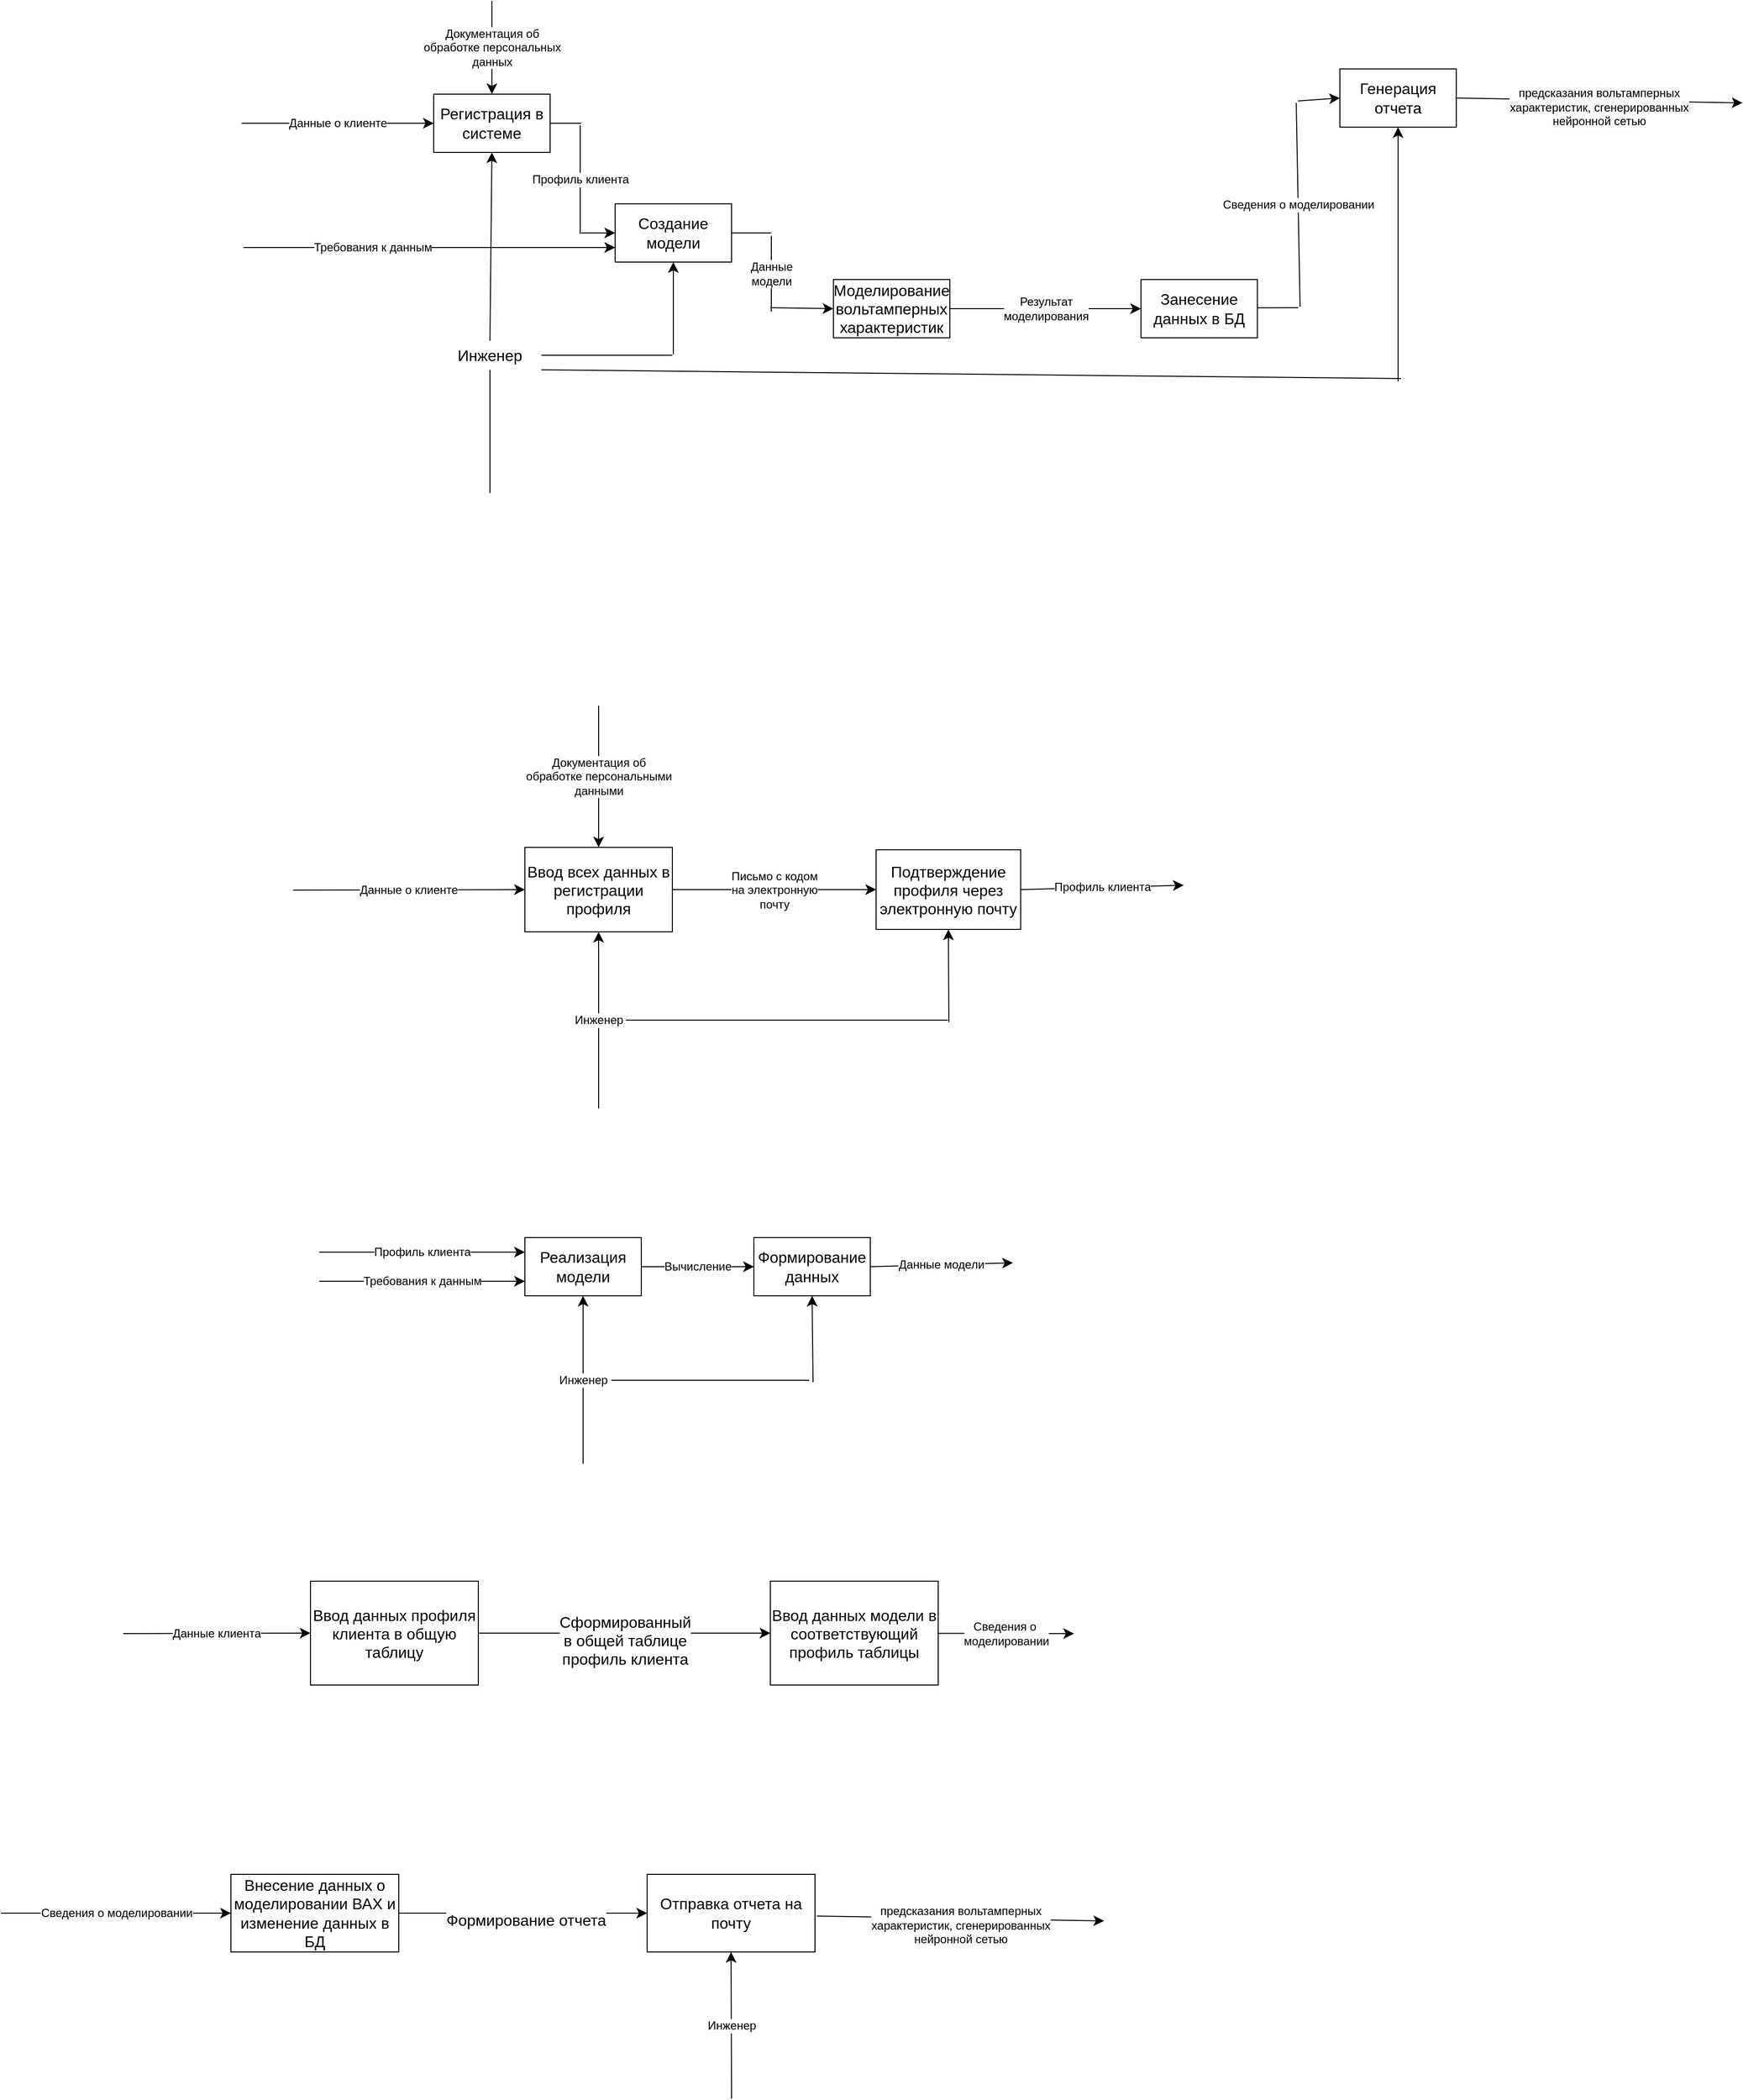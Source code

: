 <mxfile version="22.0.8" type="github">
  <diagram name="Страница — 1" id="vQouEIOPN6PkB7e56rXw">
    <mxGraphModel dx="1653" dy="920" grid="0" gridSize="10" guides="1" tooltips="1" connect="1" arrows="1" fold="1" page="0" pageScale="1" pageWidth="827" pageHeight="1169" math="0" shadow="0">
      <root>
        <mxCell id="0" />
        <mxCell id="1" parent="0" />
        <mxCell id="YkaTNAlfi6WA_vxyaF2H-2" value="Регистрация в системе" style="rounded=0;whiteSpace=wrap;html=1;fontSize=16;" vertex="1" parent="1">
          <mxGeometry x="204" y="462" width="120" height="60" as="geometry" />
        </mxCell>
        <mxCell id="YkaTNAlfi6WA_vxyaF2H-3" value="Создание модели" style="rounded=0;whiteSpace=wrap;html=1;fontSize=16;" vertex="1" parent="1">
          <mxGeometry x="391" y="575" width="120" height="60" as="geometry" />
        </mxCell>
        <mxCell id="YkaTNAlfi6WA_vxyaF2H-68" value="Результат &lt;br&gt;моделирования" style="edgeStyle=none;curved=1;rounded=0;orthogonalLoop=1;jettySize=auto;html=1;fontSize=12;startSize=8;endSize=8;" edge="1" parent="1" source="YkaTNAlfi6WA_vxyaF2H-5" target="YkaTNAlfi6WA_vxyaF2H-67">
          <mxGeometry relative="1" as="geometry" />
        </mxCell>
        <mxCell id="YkaTNAlfi6WA_vxyaF2H-5" value="Моделирование вольтамперных характеристик" style="rounded=0;whiteSpace=wrap;html=1;fontSize=16;" vertex="1" parent="1">
          <mxGeometry x="616" y="653" width="120" height="60" as="geometry" />
        </mxCell>
        <mxCell id="YkaTNAlfi6WA_vxyaF2H-8" value="Генерация отчета" style="rounded=0;whiteSpace=wrap;html=1;fontSize=16;" vertex="1" parent="1">
          <mxGeometry x="1138" y="436" width="120" height="60" as="geometry" />
        </mxCell>
        <mxCell id="YkaTNAlfi6WA_vxyaF2H-9" value="Данные о клиенте" style="endArrow=classic;html=1;rounded=0;fontSize=12;startSize=8;endSize=8;curved=1;entryX=0;entryY=0.5;entryDx=0;entryDy=0;" edge="1" parent="1" target="YkaTNAlfi6WA_vxyaF2H-2">
          <mxGeometry width="50" height="50" relative="1" as="geometry">
            <mxPoint x="6" y="492" as="sourcePoint" />
            <mxPoint x="62" y="462" as="targetPoint" />
          </mxGeometry>
        </mxCell>
        <mxCell id="YkaTNAlfi6WA_vxyaF2H-10" value="Документация об &lt;br&gt;обработке персональных &lt;br&gt;данных" style="endArrow=classic;html=1;rounded=0;fontSize=12;startSize=8;endSize=8;curved=1;entryX=0.5;entryY=0;entryDx=0;entryDy=0;" edge="1" parent="1" target="YkaTNAlfi6WA_vxyaF2H-2">
          <mxGeometry width="50" height="50" relative="1" as="geometry">
            <mxPoint x="264" y="366" as="sourcePoint" />
            <mxPoint x="233" y="372" as="targetPoint" />
          </mxGeometry>
        </mxCell>
        <mxCell id="YkaTNAlfi6WA_vxyaF2H-24" value="" style="endArrow=none;html=1;rounded=0;fontSize=12;startSize=8;endSize=8;curved=1;exitX=1;exitY=0.5;exitDx=0;exitDy=0;" edge="1" parent="1" source="YkaTNAlfi6WA_vxyaF2H-2">
          <mxGeometry width="50" height="50" relative="1" as="geometry">
            <mxPoint x="595" y="666" as="sourcePoint" />
            <mxPoint x="356" y="492" as="targetPoint" />
          </mxGeometry>
        </mxCell>
        <mxCell id="YkaTNAlfi6WA_vxyaF2H-25" value="Профиль клиента" style="endArrow=none;html=1;rounded=0;fontSize=12;startSize=8;endSize=8;curved=1;" edge="1" parent="1">
          <mxGeometry width="50" height="50" relative="1" as="geometry">
            <mxPoint x="355" y="494" as="sourcePoint" />
            <mxPoint x="355" y="606" as="targetPoint" />
          </mxGeometry>
        </mxCell>
        <mxCell id="YkaTNAlfi6WA_vxyaF2H-26" value="" style="endArrow=classic;html=1;rounded=0;fontSize=12;startSize=8;endSize=8;curved=1;entryX=0;entryY=0.5;entryDx=0;entryDy=0;" edge="1" parent="1" target="YkaTNAlfi6WA_vxyaF2H-3">
          <mxGeometry width="50" height="50" relative="1" as="geometry">
            <mxPoint x="356" y="605" as="sourcePoint" />
            <mxPoint x="645" y="616" as="targetPoint" />
          </mxGeometry>
        </mxCell>
        <mxCell id="YkaTNAlfi6WA_vxyaF2H-27" value="Требования к данным" style="endArrow=classic;html=1;rounded=0;fontSize=12;startSize=8;endSize=8;curved=1;entryX=0;entryY=0.75;entryDx=0;entryDy=0;" edge="1" parent="1" target="YkaTNAlfi6WA_vxyaF2H-3">
          <mxGeometry x="-0.305" width="50" height="50" relative="1" as="geometry">
            <mxPoint x="8" y="620" as="sourcePoint" />
            <mxPoint x="639" y="299" as="targetPoint" />
            <mxPoint as="offset" />
          </mxGeometry>
        </mxCell>
        <mxCell id="YkaTNAlfi6WA_vxyaF2H-29" style="edgeStyle=none;curved=1;rounded=0;orthogonalLoop=1;jettySize=auto;html=1;exitX=0.5;exitY=0;exitDx=0;exitDy=0;entryX=0.5;entryY=1;entryDx=0;entryDy=0;fontSize=12;startSize=8;endSize=8;" edge="1" parent="1" source="YkaTNAlfi6WA_vxyaF2H-28" target="YkaTNAlfi6WA_vxyaF2H-2">
          <mxGeometry relative="1" as="geometry" />
        </mxCell>
        <mxCell id="YkaTNAlfi6WA_vxyaF2H-28" value="Инженер" style="text;html=1;strokeColor=none;fillColor=none;align=center;verticalAlign=middle;whiteSpace=wrap;rounded=0;fontSize=16;" vertex="1" parent="1">
          <mxGeometry x="209" y="716" width="106" height="30" as="geometry" />
        </mxCell>
        <mxCell id="YkaTNAlfi6WA_vxyaF2H-31" value="" style="endArrow=none;html=1;rounded=0;fontSize=12;startSize=8;endSize=8;curved=1;exitX=1;exitY=0.5;exitDx=0;exitDy=0;" edge="1" parent="1" source="YkaTNAlfi6WA_vxyaF2H-28">
          <mxGeometry width="50" height="50" relative="1" as="geometry">
            <mxPoint x="391" y="776" as="sourcePoint" />
            <mxPoint x="450" y="731" as="targetPoint" />
          </mxGeometry>
        </mxCell>
        <mxCell id="YkaTNAlfi6WA_vxyaF2H-32" value="" style="endArrow=classic;html=1;rounded=0;fontSize=12;startSize=8;endSize=8;curved=1;entryX=0.5;entryY=1;entryDx=0;entryDy=0;" edge="1" parent="1" target="YkaTNAlfi6WA_vxyaF2H-3">
          <mxGeometry width="50" height="50" relative="1" as="geometry">
            <mxPoint x="451" y="730" as="sourcePoint" />
            <mxPoint x="600" y="809" as="targetPoint" />
          </mxGeometry>
        </mxCell>
        <mxCell id="YkaTNAlfi6WA_vxyaF2H-33" value="" style="endArrow=none;html=1;rounded=0;fontSize=12;startSize=8;endSize=8;curved=1;entryX=0.5;entryY=1;entryDx=0;entryDy=0;" edge="1" parent="1" target="YkaTNAlfi6WA_vxyaF2H-28">
          <mxGeometry width="50" height="50" relative="1" as="geometry">
            <mxPoint x="262" y="873" as="sourcePoint" />
            <mxPoint x="268" y="796" as="targetPoint" />
          </mxGeometry>
        </mxCell>
        <mxCell id="YkaTNAlfi6WA_vxyaF2H-34" value="" style="endArrow=none;html=1;rounded=0;fontSize=12;startSize=8;endSize=8;curved=1;exitX=1;exitY=0.5;exitDx=0;exitDy=0;" edge="1" parent="1" source="YkaTNAlfi6WA_vxyaF2H-3">
          <mxGeometry width="50" height="50" relative="1" as="geometry">
            <mxPoint x="540" y="594" as="sourcePoint" />
            <mxPoint x="552" y="605" as="targetPoint" />
          </mxGeometry>
        </mxCell>
        <mxCell id="YkaTNAlfi6WA_vxyaF2H-35" value="Данные &lt;br&gt;модели" style="endArrow=none;html=1;rounded=0;fontSize=12;startSize=8;endSize=8;curved=1;" edge="1" parent="1">
          <mxGeometry width="50" height="50" relative="1" as="geometry">
            <mxPoint x="552" y="686" as="sourcePoint" />
            <mxPoint x="552" y="608" as="targetPoint" />
          </mxGeometry>
        </mxCell>
        <mxCell id="YkaTNAlfi6WA_vxyaF2H-36" value="" style="endArrow=classic;html=1;rounded=0;fontSize=12;startSize=8;endSize=8;curved=1;entryX=0;entryY=0.5;entryDx=0;entryDy=0;" edge="1" parent="1" target="YkaTNAlfi6WA_vxyaF2H-5">
          <mxGeometry width="50" height="50" relative="1" as="geometry">
            <mxPoint x="551" y="682" as="sourcePoint" />
            <mxPoint x="559" y="712" as="targetPoint" />
          </mxGeometry>
        </mxCell>
        <mxCell id="YkaTNAlfi6WA_vxyaF2H-37" value="" style="endArrow=none;html=1;rounded=0;fontSize=12;startSize=8;endSize=8;curved=1;exitX=1;exitY=0.5;exitDx=0;exitDy=0;" edge="1" parent="1">
          <mxGeometry width="50" height="50" relative="1" as="geometry">
            <mxPoint x="1053" y="682.17" as="sourcePoint" />
            <mxPoint x="1095" y="682" as="targetPoint" />
          </mxGeometry>
        </mxCell>
        <mxCell id="YkaTNAlfi6WA_vxyaF2H-38" value="Сведения о моделировании" style="endArrow=none;html=1;rounded=0;fontSize=12;startSize=8;endSize=8;curved=1;" edge="1" parent="1">
          <mxGeometry width="50" height="50" relative="1" as="geometry">
            <mxPoint x="1097" y="681" as="sourcePoint" />
            <mxPoint x="1093" y="471" as="targetPoint" />
          </mxGeometry>
        </mxCell>
        <mxCell id="YkaTNAlfi6WA_vxyaF2H-39" value="" style="endArrow=classic;html=1;rounded=0;fontSize=12;startSize=8;endSize=8;curved=1;entryX=0;entryY=0.5;entryDx=0;entryDy=0;" edge="1" parent="1" target="YkaTNAlfi6WA_vxyaF2H-8">
          <mxGeometry width="50" height="50" relative="1" as="geometry">
            <mxPoint x="1095" y="469" as="sourcePoint" />
            <mxPoint x="1145" y="338" as="targetPoint" />
          </mxGeometry>
        </mxCell>
        <mxCell id="YkaTNAlfi6WA_vxyaF2H-40" value="" style="endArrow=none;html=1;rounded=0;fontSize=12;startSize=8;endSize=8;curved=1;exitX=1;exitY=1;exitDx=0;exitDy=0;" edge="1" parent="1" source="YkaTNAlfi6WA_vxyaF2H-28">
          <mxGeometry width="50" height="50" relative="1" as="geometry">
            <mxPoint x="408" y="809" as="sourcePoint" />
            <mxPoint x="1201" y="755" as="targetPoint" />
          </mxGeometry>
        </mxCell>
        <mxCell id="YkaTNAlfi6WA_vxyaF2H-41" value="" style="endArrow=classic;html=1;rounded=0;fontSize=12;startSize=8;endSize=8;curved=1;entryX=0.5;entryY=1;entryDx=0;entryDy=0;" edge="1" parent="1" target="YkaTNAlfi6WA_vxyaF2H-8">
          <mxGeometry width="50" height="50" relative="1" as="geometry">
            <mxPoint x="1198" y="758" as="sourcePoint" />
            <mxPoint x="965" y="685" as="targetPoint" />
          </mxGeometry>
        </mxCell>
        <mxCell id="YkaTNAlfi6WA_vxyaF2H-42" value="&lt;br&gt;&lt;span style=&quot;color: rgb(0, 0, 0); font-family: Helvetica; font-size: 12px; font-style: normal; font-variant-ligatures: normal; font-variant-caps: normal; font-weight: 400; letter-spacing: normal; orphans: 2; text-align: center; text-indent: 0px; text-transform: none; widows: 2; word-spacing: 0px; -webkit-text-stroke-width: 0px; background-color: rgb(251, 251, 251); text-decoration-thickness: initial; text-decoration-style: initial; text-decoration-color: initial; float: none; display: inline !important;&quot;&gt;предсказания вольтамперных &lt;br&gt;характеристик, сгенерированных &lt;br&gt;нейронной сетью&lt;/span&gt;&lt;br&gt;" style="endArrow=classic;html=1;rounded=0;fontSize=12;startSize=8;endSize=8;curved=1;exitX=1;exitY=0.5;exitDx=0;exitDy=0;" edge="1" parent="1">
          <mxGeometry width="50" height="50" relative="1" as="geometry">
            <mxPoint x="1257" y="466" as="sourcePoint" />
            <mxPoint x="1553" y="471" as="targetPoint" />
          </mxGeometry>
        </mxCell>
        <mxCell id="YkaTNAlfi6WA_vxyaF2H-49" value="Письмо с кодом &lt;br&gt;на электронную&lt;br&gt;почту" style="edgeStyle=none;curved=1;rounded=0;orthogonalLoop=1;jettySize=auto;html=1;entryX=0;entryY=0.5;entryDx=0;entryDy=0;fontSize=12;startSize=8;endSize=8;" edge="1" parent="1" source="YkaTNAlfi6WA_vxyaF2H-44" target="YkaTNAlfi6WA_vxyaF2H-48">
          <mxGeometry relative="1" as="geometry" />
        </mxCell>
        <mxCell id="YkaTNAlfi6WA_vxyaF2H-44" value="Ввод всех данных в регистрации профиля" style="rounded=0;whiteSpace=wrap;html=1;fontSize=16;" vertex="1" parent="1">
          <mxGeometry x="298" y="1238" width="152" height="87" as="geometry" />
        </mxCell>
        <mxCell id="YkaTNAlfi6WA_vxyaF2H-45" value="Данные о клиенте" style="endArrow=classic;html=1;rounded=0;fontSize=12;startSize=8;endSize=8;curved=1;entryX=0;entryY=0.5;entryDx=0;entryDy=0;" edge="1" parent="1" target="YkaTNAlfi6WA_vxyaF2H-44">
          <mxGeometry width="50" height="50" relative="1" as="geometry">
            <mxPoint x="59" y="1282" as="sourcePoint" />
            <mxPoint x="126" y="1225" as="targetPoint" />
          </mxGeometry>
        </mxCell>
        <mxCell id="YkaTNAlfi6WA_vxyaF2H-46" value="Документация об &lt;br&gt;обработке персональными &lt;br&gt;данными" style="endArrow=classic;html=1;rounded=0;fontSize=12;startSize=8;endSize=8;curved=1;entryX=0.5;entryY=0;entryDx=0;entryDy=0;" edge="1" parent="1" target="YkaTNAlfi6WA_vxyaF2H-44">
          <mxGeometry width="50" height="50" relative="1" as="geometry">
            <mxPoint x="374" y="1092" as="sourcePoint" />
            <mxPoint x="369" y="1109" as="targetPoint" />
          </mxGeometry>
        </mxCell>
        <mxCell id="YkaTNAlfi6WA_vxyaF2H-47" value="Инженер" style="endArrow=classic;html=1;rounded=0;fontSize=12;startSize=8;endSize=8;curved=1;entryX=0.5;entryY=1;entryDx=0;entryDy=0;" edge="1" parent="1" target="YkaTNAlfi6WA_vxyaF2H-44">
          <mxGeometry width="50" height="50" relative="1" as="geometry">
            <mxPoint x="374" y="1507" as="sourcePoint" />
            <mxPoint x="409" y="1457" as="targetPoint" />
          </mxGeometry>
        </mxCell>
        <mxCell id="YkaTNAlfi6WA_vxyaF2H-48" value="Подтверждение профиля через электронную почту" style="rounded=0;whiteSpace=wrap;html=1;fontSize=16;" vertex="1" parent="1">
          <mxGeometry x="660" y="1240.5" width="149" height="82" as="geometry" />
        </mxCell>
        <mxCell id="YkaTNAlfi6WA_vxyaF2H-50" value="" style="endArrow=none;html=1;rounded=0;fontSize=12;startSize=8;endSize=8;curved=1;" edge="1" parent="1">
          <mxGeometry width="50" height="50" relative="1" as="geometry">
            <mxPoint x="402" y="1416" as="sourcePoint" />
            <mxPoint x="734" y="1416" as="targetPoint" />
          </mxGeometry>
        </mxCell>
        <mxCell id="YkaTNAlfi6WA_vxyaF2H-51" value="" style="endArrow=classic;html=1;rounded=0;fontSize=12;startSize=8;endSize=8;curved=1;entryX=0.5;entryY=1;entryDx=0;entryDy=0;" edge="1" parent="1" target="YkaTNAlfi6WA_vxyaF2H-48">
          <mxGeometry width="50" height="50" relative="1" as="geometry">
            <mxPoint x="735" y="1418" as="sourcePoint" />
            <mxPoint x="833" y="1353" as="targetPoint" />
          </mxGeometry>
        </mxCell>
        <mxCell id="YkaTNAlfi6WA_vxyaF2H-52" value="Профиль клиента" style="endArrow=classic;html=1;rounded=0;fontSize=12;startSize=8;endSize=8;curved=1;exitX=1;exitY=0.5;exitDx=0;exitDy=0;" edge="1" parent="1" source="YkaTNAlfi6WA_vxyaF2H-48">
          <mxGeometry width="50" height="50" relative="1" as="geometry">
            <mxPoint x="894" y="1266" as="sourcePoint" />
            <mxPoint x="977" y="1277" as="targetPoint" />
          </mxGeometry>
        </mxCell>
        <mxCell id="YkaTNAlfi6WA_vxyaF2H-60" value="Вычисление" style="edgeStyle=none;curved=1;rounded=0;orthogonalLoop=1;jettySize=auto;html=1;fontSize=12;startSize=8;endSize=8;" edge="1" parent="1" source="YkaTNAlfi6WA_vxyaF2H-54" target="YkaTNAlfi6WA_vxyaF2H-59">
          <mxGeometry relative="1" as="geometry" />
        </mxCell>
        <mxCell id="YkaTNAlfi6WA_vxyaF2H-54" value="Реализация модели" style="rounded=0;whiteSpace=wrap;html=1;fontSize=16;" vertex="1" parent="1">
          <mxGeometry x="298" y="1640" width="120" height="60" as="geometry" />
        </mxCell>
        <mxCell id="YkaTNAlfi6WA_vxyaF2H-55" value="Профиль клиента" style="endArrow=classic;html=1;rounded=0;fontSize=12;startSize=8;endSize=8;curved=1;entryX=0;entryY=0.25;entryDx=0;entryDy=0;" edge="1" parent="1" target="YkaTNAlfi6WA_vxyaF2H-54">
          <mxGeometry width="50" height="50" relative="1" as="geometry">
            <mxPoint x="86" y="1655" as="sourcePoint" />
            <mxPoint x="145" y="1634" as="targetPoint" />
          </mxGeometry>
        </mxCell>
        <mxCell id="YkaTNAlfi6WA_vxyaF2H-56" value="Требования к данным" style="endArrow=classic;html=1;rounded=0;fontSize=12;startSize=8;endSize=8;curved=1;entryX=0;entryY=0.75;entryDx=0;entryDy=0;" edge="1" parent="1" target="YkaTNAlfi6WA_vxyaF2H-54">
          <mxGeometry width="50" height="50" relative="1" as="geometry">
            <mxPoint x="86" y="1685" as="sourcePoint" />
            <mxPoint x="131" y="1678" as="targetPoint" />
          </mxGeometry>
        </mxCell>
        <mxCell id="YkaTNAlfi6WA_vxyaF2H-57" value="Инженер" style="endArrow=classic;html=1;rounded=0;fontSize=12;startSize=8;endSize=8;curved=1;entryX=0.5;entryY=1;entryDx=0;entryDy=0;" edge="1" parent="1" target="YkaTNAlfi6WA_vxyaF2H-54">
          <mxGeometry width="50" height="50" relative="1" as="geometry">
            <mxPoint x="358" y="1873" as="sourcePoint" />
            <mxPoint x="403" y="1823" as="targetPoint" />
          </mxGeometry>
        </mxCell>
        <mxCell id="YkaTNAlfi6WA_vxyaF2H-59" value="Формирование данных" style="rounded=0;whiteSpace=wrap;html=1;fontSize=16;" vertex="1" parent="1">
          <mxGeometry x="534" y="1640" width="120" height="60" as="geometry" />
        </mxCell>
        <mxCell id="YkaTNAlfi6WA_vxyaF2H-61" value="" style="endArrow=none;html=1;rounded=0;fontSize=12;startSize=8;endSize=8;curved=1;" edge="1" parent="1">
          <mxGeometry width="50" height="50" relative="1" as="geometry">
            <mxPoint x="387" y="1787" as="sourcePoint" />
            <mxPoint x="591" y="1787" as="targetPoint" />
          </mxGeometry>
        </mxCell>
        <mxCell id="YkaTNAlfi6WA_vxyaF2H-62" value="" style="endArrow=classic;html=1;rounded=0;fontSize=12;startSize=8;endSize=8;curved=1;entryX=0.5;entryY=1;entryDx=0;entryDy=0;" edge="1" parent="1" target="YkaTNAlfi6WA_vxyaF2H-59">
          <mxGeometry width="50" height="50" relative="1" as="geometry">
            <mxPoint x="595" y="1789" as="sourcePoint" />
            <mxPoint x="719" y="1694" as="targetPoint" />
          </mxGeometry>
        </mxCell>
        <mxCell id="YkaTNAlfi6WA_vxyaF2H-63" value="Данные модели" style="endArrow=classic;html=1;rounded=0;fontSize=12;startSize=8;endSize=8;curved=1;exitX=1;exitY=0.5;exitDx=0;exitDy=0;" edge="1" parent="1" source="YkaTNAlfi6WA_vxyaF2H-59">
          <mxGeometry width="50" height="50" relative="1" as="geometry">
            <mxPoint x="720" y="1648" as="sourcePoint" />
            <mxPoint x="801" y="1666" as="targetPoint" />
          </mxGeometry>
        </mxCell>
        <mxCell id="YkaTNAlfi6WA_vxyaF2H-67" value="Занесение данных в БД" style="rounded=0;whiteSpace=wrap;html=1;fontSize=16;" vertex="1" parent="1">
          <mxGeometry x="933" y="653" width="120" height="60" as="geometry" />
        </mxCell>
        <mxCell id="YkaTNAlfi6WA_vxyaF2H-74" value="&lt;br&gt;&lt;span style=&quot;color: rgb(0, 0, 0); font-family: Helvetica; font-size: 16px; font-style: normal; font-variant-ligatures: normal; font-variant-caps: normal; font-weight: 400; letter-spacing: normal; orphans: 2; text-align: center; text-indent: 0px; text-transform: none; widows: 2; word-spacing: 0px; -webkit-text-stroke-width: 0px; background-color: rgb(255, 255, 255); text-decoration-thickness: initial; text-decoration-style: initial; text-decoration-color: initial; float: none; display: inline !important;&quot;&gt;Сформированный &lt;br&gt;в общей таблице &lt;br&gt;профиль клиента&lt;/span&gt;&lt;br&gt;" style="edgeStyle=none;curved=1;rounded=0;orthogonalLoop=1;jettySize=auto;html=1;fontSize=12;startSize=8;endSize=8;" edge="1" parent="1" source="YkaTNAlfi6WA_vxyaF2H-70" target="YkaTNAlfi6WA_vxyaF2H-73">
          <mxGeometry relative="1" as="geometry" />
        </mxCell>
        <mxCell id="YkaTNAlfi6WA_vxyaF2H-70" value="Ввод данных профиля клиента в общую таблицу" style="rounded=0;whiteSpace=wrap;html=1;fontSize=16;" vertex="1" parent="1">
          <mxGeometry x="77" y="1994" width="173" height="107" as="geometry" />
        </mxCell>
        <mxCell id="YkaTNAlfi6WA_vxyaF2H-71" value="Данные клиента" style="endArrow=classic;html=1;rounded=0;fontSize=12;startSize=8;endSize=8;curved=1;entryX=0;entryY=0.5;entryDx=0;entryDy=0;" edge="1" parent="1" target="YkaTNAlfi6WA_vxyaF2H-70">
          <mxGeometry width="50" height="50" relative="1" as="geometry">
            <mxPoint x="-116" y="2048" as="sourcePoint" />
            <mxPoint x="-15" y="2018" as="targetPoint" />
          </mxGeometry>
        </mxCell>
        <mxCell id="YkaTNAlfi6WA_vxyaF2H-75" value="Сведения о&amp;nbsp;&lt;br&gt;моделировании" style="edgeStyle=none;curved=1;rounded=0;orthogonalLoop=1;jettySize=auto;html=1;fontSize=12;startSize=8;endSize=8;" edge="1" parent="1" source="YkaTNAlfi6WA_vxyaF2H-73">
          <mxGeometry relative="1" as="geometry">
            <mxPoint x="864" y="2048" as="targetPoint" />
          </mxGeometry>
        </mxCell>
        <mxCell id="YkaTNAlfi6WA_vxyaF2H-73" value="Ввод данных модели в соответствующий профиль таблицы" style="rounded=0;whiteSpace=wrap;html=1;fontSize=16;" vertex="1" parent="1">
          <mxGeometry x="551" y="1994" width="173" height="107" as="geometry" />
        </mxCell>
        <mxCell id="YkaTNAlfi6WA_vxyaF2H-80" value="" style="edgeStyle=none;curved=1;rounded=0;orthogonalLoop=1;jettySize=auto;html=1;fontSize=12;startSize=8;endSize=8;" edge="1" parent="1" source="YkaTNAlfi6WA_vxyaF2H-77" target="YkaTNAlfi6WA_vxyaF2H-79">
          <mxGeometry relative="1" as="geometry" />
        </mxCell>
        <mxCell id="YkaTNAlfi6WA_vxyaF2H-81" value="Формирование отчета" style="edgeLabel;html=1;align=center;verticalAlign=middle;resizable=0;points=[];fontSize=16;" vertex="1" connectable="0" parent="YkaTNAlfi6WA_vxyaF2H-80">
          <mxGeometry x="-0.231" y="-7" relative="1" as="geometry">
            <mxPoint x="32" as="offset" />
          </mxGeometry>
        </mxCell>
        <mxCell id="YkaTNAlfi6WA_vxyaF2H-77" value="Внесение данных о моделировании ВАХ и изменение данных в БД" style="rounded=0;whiteSpace=wrap;html=1;fontSize=16;" vertex="1" parent="1">
          <mxGeometry x="-5" y="2296" width="173" height="80" as="geometry" />
        </mxCell>
        <mxCell id="YkaTNAlfi6WA_vxyaF2H-78" value="Сведения о моделировании" style="endArrow=classic;html=1;rounded=0;fontSize=12;startSize=8;endSize=8;curved=1;entryX=0;entryY=0.5;entryDx=0;entryDy=0;" edge="1" parent="1" target="YkaTNAlfi6WA_vxyaF2H-77">
          <mxGeometry width="50" height="50" relative="1" as="geometry">
            <mxPoint x="-242" y="2336" as="sourcePoint" />
            <mxPoint x="-114" y="2327" as="targetPoint" />
          </mxGeometry>
        </mxCell>
        <mxCell id="YkaTNAlfi6WA_vxyaF2H-79" value="Отправка отчета на почту" style="rounded=0;whiteSpace=wrap;html=1;fontSize=16;" vertex="1" parent="1">
          <mxGeometry x="424" y="2296" width="173" height="80" as="geometry" />
        </mxCell>
        <mxCell id="YkaTNAlfi6WA_vxyaF2H-82" value="Инженер" style="endArrow=classic;html=1;rounded=0;fontSize=12;startSize=8;endSize=8;curved=1;entryX=0.5;entryY=1;entryDx=0;entryDy=0;" edge="1" parent="1" target="YkaTNAlfi6WA_vxyaF2H-79">
          <mxGeometry width="50" height="50" relative="1" as="geometry">
            <mxPoint x="511" y="2527" as="sourcePoint" />
            <mxPoint x="537" y="2464" as="targetPoint" />
          </mxGeometry>
        </mxCell>
        <mxCell id="YkaTNAlfi6WA_vxyaF2H-84" value="&lt;br&gt;&lt;span style=&quot;color: rgb(0, 0, 0); font-family: Helvetica; font-size: 12px; font-style: normal; font-variant-ligatures: normal; font-variant-caps: normal; font-weight: 400; letter-spacing: normal; orphans: 2; text-align: center; text-indent: 0px; text-transform: none; widows: 2; word-spacing: 0px; -webkit-text-stroke-width: 0px; background-color: rgb(251, 251, 251); text-decoration-thickness: initial; text-decoration-style: initial; text-decoration-color: initial; float: none; display: inline !important;&quot;&gt;предсказания вольтамперных &lt;br&gt;характеристик, сгенерированных &lt;br&gt;нейронной сетью&lt;/span&gt;&lt;br&gt;" style="endArrow=classic;html=1;rounded=0;fontSize=12;startSize=8;endSize=8;curved=1;exitX=1;exitY=0.5;exitDx=0;exitDy=0;" edge="1" parent="1">
          <mxGeometry width="50" height="50" relative="1" as="geometry">
            <mxPoint x="599" y="2339" as="sourcePoint" />
            <mxPoint x="895" y="2344" as="targetPoint" />
          </mxGeometry>
        </mxCell>
      </root>
    </mxGraphModel>
  </diagram>
</mxfile>
